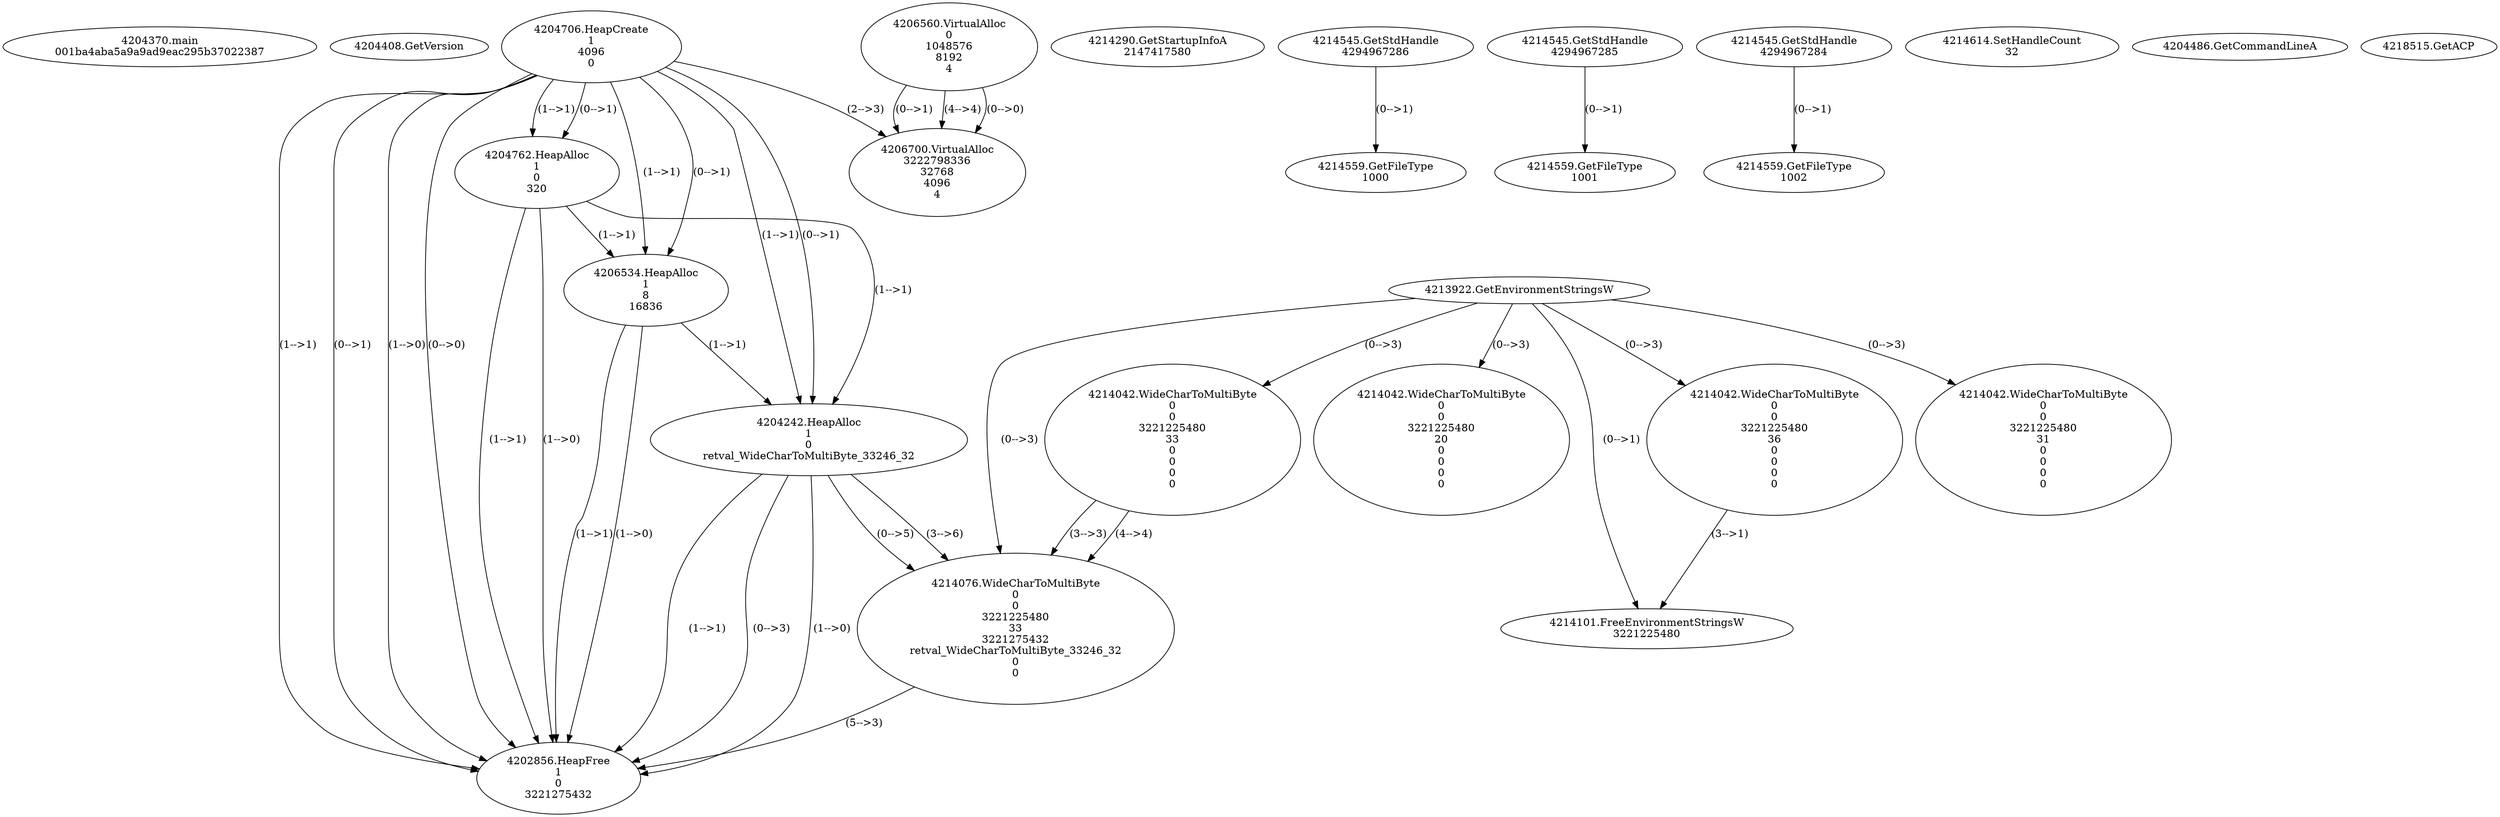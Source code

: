 // Global SCDG with merge call
digraph {
	0 [label="4204370.main
001ba4aba5a9a9ad9eac295b37022387"]
	1 [label="4204408.GetVersion
"]
	2 [label="4204706.HeapCreate
1
4096
0"]
	3 [label="4204762.HeapAlloc
1
0
320"]
	2 -> 3 [label="(1-->1)"]
	2 -> 3 [label="(0-->1)"]
	4 [label="4206534.HeapAlloc
1
8
16836"]
	2 -> 4 [label="(1-->1)"]
	2 -> 4 [label="(0-->1)"]
	3 -> 4 [label="(1-->1)"]
	5 [label="4206560.VirtualAlloc
0
1048576
8192
4"]
	6 [label="4206700.VirtualAlloc
3222798336
32768
4096
4"]
	5 -> 6 [label="(0-->1)"]
	2 -> 6 [label="(2-->3)"]
	5 -> 6 [label="(4-->4)"]
	5 -> 6 [label="(0-->0)"]
	7 [label="4214290.GetStartupInfoA
2147417580"]
	8 [label="4214545.GetStdHandle
4294967286"]
	9 [label="4214559.GetFileType
1000"]
	8 -> 9 [label="(0-->1)"]
	10 [label="4214545.GetStdHandle
4294967285"]
	11 [label="4214559.GetFileType
1001"]
	10 -> 11 [label="(0-->1)"]
	12 [label="4214545.GetStdHandle
4294967284"]
	13 [label="4214559.GetFileType
1002"]
	12 -> 13 [label="(0-->1)"]
	14 [label="4214614.SetHandleCount
32"]
	15 [label="4204486.GetCommandLineA
"]
	16 [label="4213922.GetEnvironmentStringsW
"]
	17 [label="4214042.WideCharToMultiByte
0
0
3221225480
20
0
0
0
0"]
	16 -> 17 [label="(0-->3)"]
	18 [label="4214042.WideCharToMultiByte
0
0
3221225480
36
0
0
0
0"]
	16 -> 18 [label="(0-->3)"]
	19 [label="4214101.FreeEnvironmentStringsW
3221225480"]
	16 -> 19 [label="(0-->1)"]
	18 -> 19 [label="(3-->1)"]
	20 [label="4214042.WideCharToMultiByte
0
0
3221225480
33
0
0
0
0"]
	16 -> 20 [label="(0-->3)"]
	21 [label="4204242.HeapAlloc
1
0
retval_WideCharToMultiByte_33246_32"]
	2 -> 21 [label="(1-->1)"]
	2 -> 21 [label="(0-->1)"]
	3 -> 21 [label="(1-->1)"]
	4 -> 21 [label="(1-->1)"]
	22 [label="4214076.WideCharToMultiByte
0
0
3221225480
33
3221275432
retval_WideCharToMultiByte_33246_32
0
0"]
	16 -> 22 [label="(0-->3)"]
	20 -> 22 [label="(3-->3)"]
	20 -> 22 [label="(4-->4)"]
	21 -> 22 [label="(0-->5)"]
	21 -> 22 [label="(3-->6)"]
	23 [label="4202856.HeapFree
1
0
3221275432"]
	2 -> 23 [label="(1-->1)"]
	2 -> 23 [label="(0-->1)"]
	3 -> 23 [label="(1-->1)"]
	4 -> 23 [label="(1-->1)"]
	21 -> 23 [label="(1-->1)"]
	21 -> 23 [label="(0-->3)"]
	22 -> 23 [label="(5-->3)"]
	2 -> 23 [label="(1-->0)"]
	2 -> 23 [label="(0-->0)"]
	3 -> 23 [label="(1-->0)"]
	4 -> 23 [label="(1-->0)"]
	21 -> 23 [label="(1-->0)"]
	24 [label="4218515.GetACP
"]
	25 [label="4214042.WideCharToMultiByte
0
0
3221225480
31
0
0
0
0"]
	16 -> 25 [label="(0-->3)"]
}
